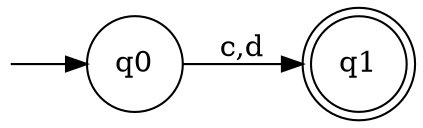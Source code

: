 strict digraph {
 rankdir=LR;

node [shape = none, label = "", width = 0, height = 0]; qd;
node [label="\N", width = 0.5, height = 0.5];
node [shape = doublecircle]; 
q1;

node [shape = circle];
qd -> q0
q0 -> q1[label="c,d"]
}
